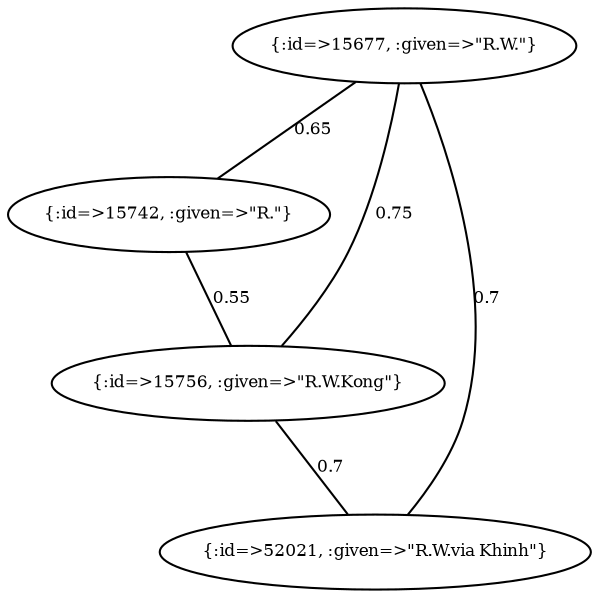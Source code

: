 graph Collector__WeightedGraph {
    "{:id=>15677, :given=>\"R.W.\"}" [
        fontsize = 8,
        label = "{:id=>15677, :given=>\"R.W.\"}"
    ]

    "{:id=>15742, :given=>\"R.\"}" [
        fontsize = 8,
        label = "{:id=>15742, :given=>\"R.\"}"
    ]

    "{:id=>15756, :given=>\"R.W.Kong\"}" [
        fontsize = 8,
        label = "{:id=>15756, :given=>\"R.W.Kong\"}"
    ]

    "{:id=>52021, :given=>\"R.W.via Khinh\"}" [
        fontsize = 8,
        label = "{:id=>52021, :given=>\"R.W.via Khinh\"}"
    ]

    "{:id=>15677, :given=>\"R.W.\"}" -- "{:id=>15742, :given=>\"R.\"}" [
        fontsize = 8,
        label = 0.65
    ]

    "{:id=>15677, :given=>\"R.W.\"}" -- "{:id=>15756, :given=>\"R.W.Kong\"}" [
        fontsize = 8,
        label = 0.75
    ]

    "{:id=>15677, :given=>\"R.W.\"}" -- "{:id=>52021, :given=>\"R.W.via Khinh\"}" [
        fontsize = 8,
        label = 0.7
    ]

    "{:id=>15742, :given=>\"R.\"}" -- "{:id=>15756, :given=>\"R.W.Kong\"}" [
        fontsize = 8,
        label = 0.55
    ]

    "{:id=>15756, :given=>\"R.W.Kong\"}" -- "{:id=>52021, :given=>\"R.W.via Khinh\"}" [
        fontsize = 8,
        label = 0.7
    ]
}
